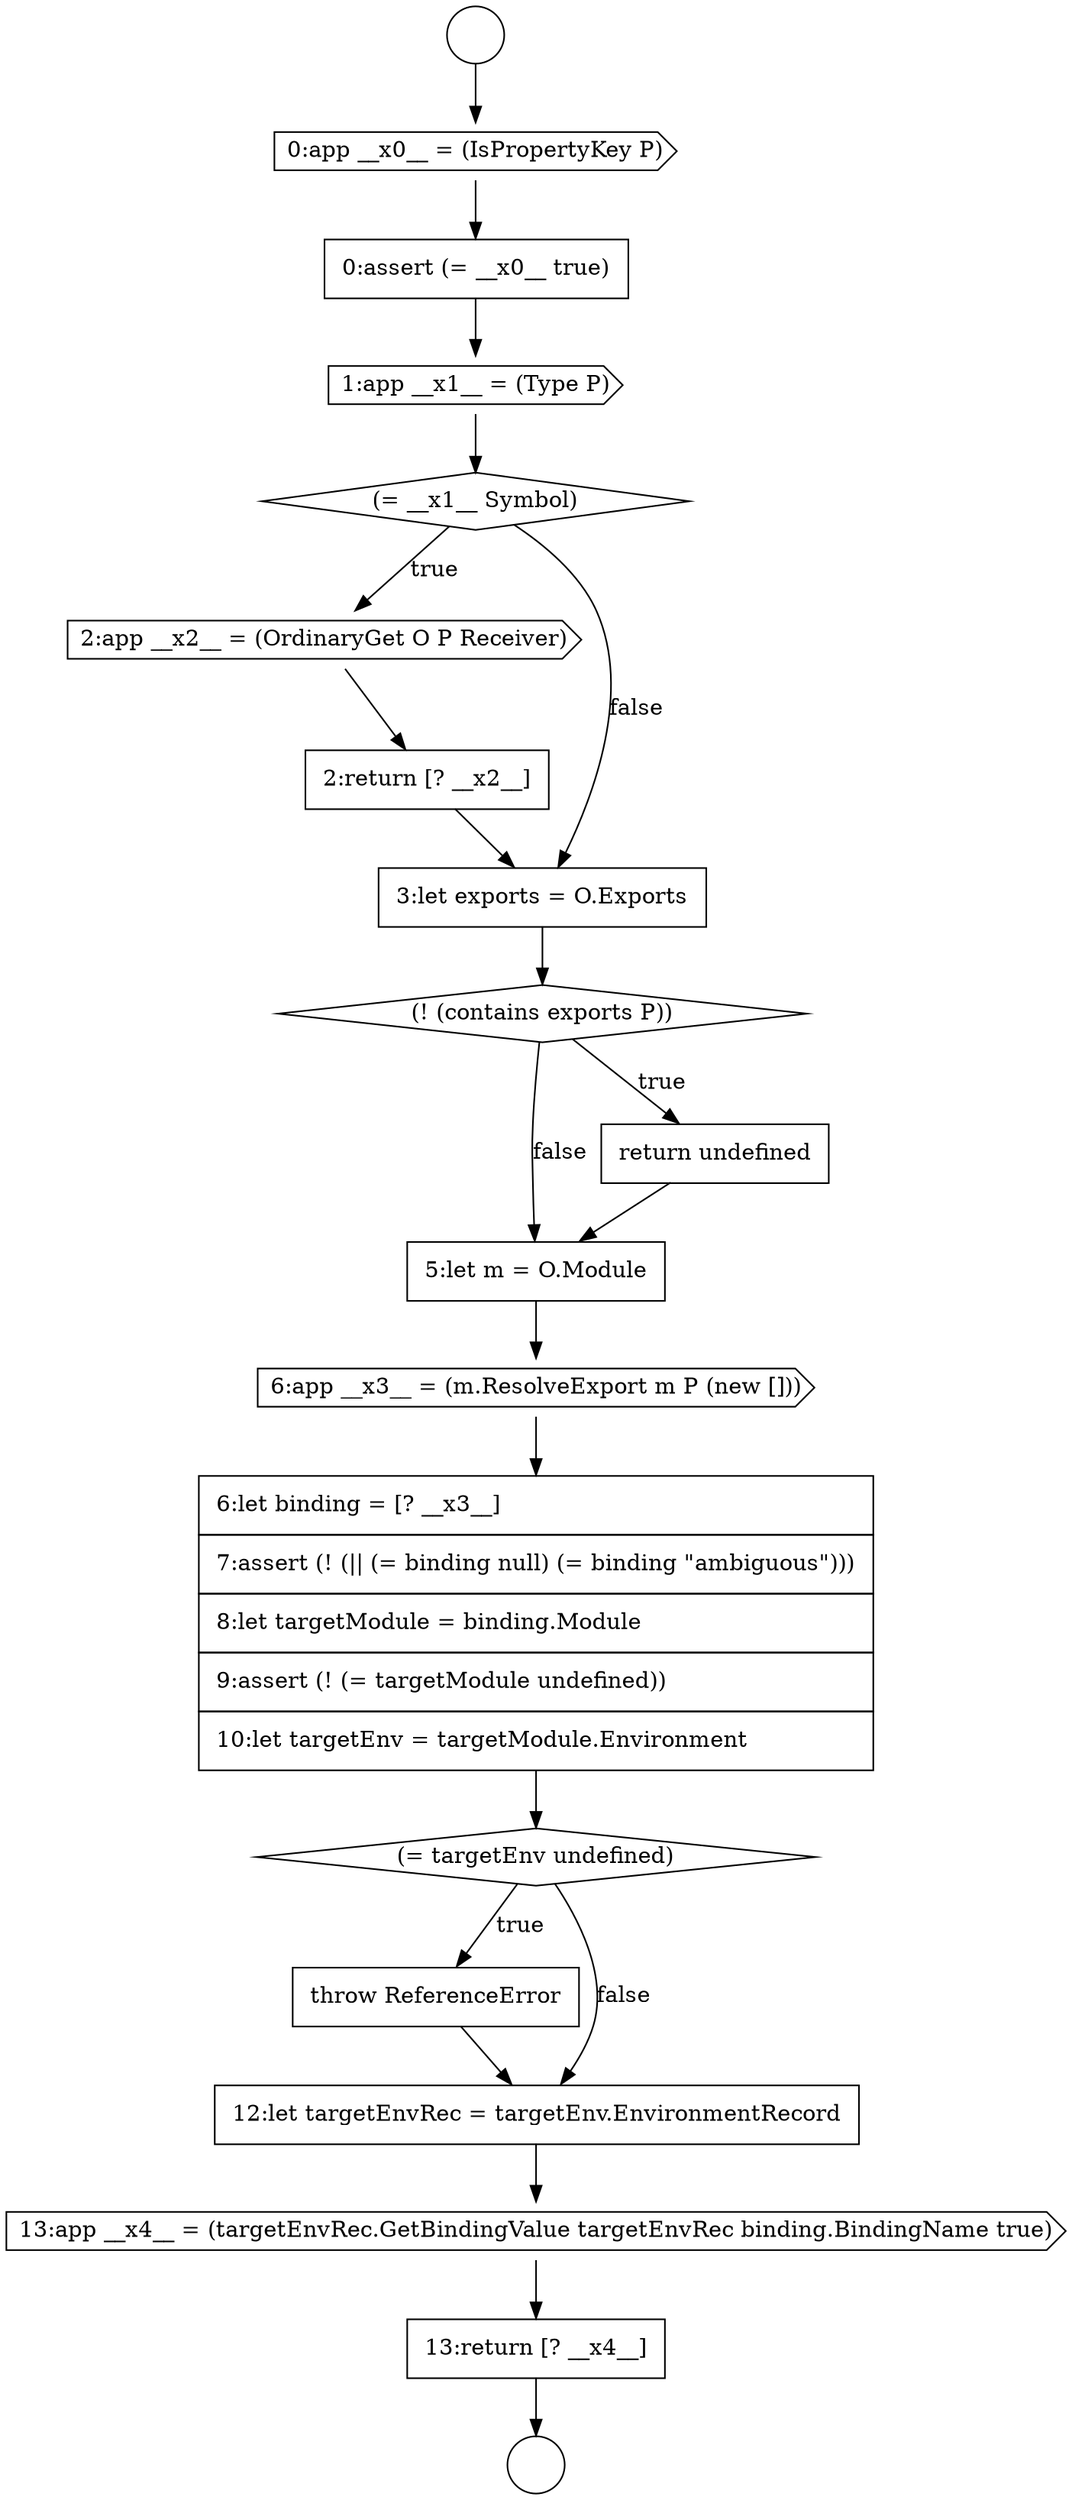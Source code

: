 digraph {
  node2630 [shape=none, margin=0, label=<<font color="black">
    <table border="0" cellborder="1" cellspacing="0" cellpadding="10">
      <tr><td align="left">throw ReferenceError</td></tr>
    </table>
  </font>> color="black" fillcolor="white" style=filled]
  node2622 [shape=none, margin=0, label=<<font color="black">
    <table border="0" cellborder="1" cellspacing="0" cellpadding="10">
      <tr><td align="left">2:return [? __x2__]</td></tr>
    </table>
  </font>> color="black" fillcolor="white" style=filled]
  node2627 [shape=cds, label=<<font color="black">6:app __x3__ = (m.ResolveExport m P (new []))</font>> color="black" fillcolor="white" style=filled]
  node2616 [shape=circle label=" " color="black" fillcolor="white" style=filled]
  node2618 [shape=none, margin=0, label=<<font color="black">
    <table border="0" cellborder="1" cellspacing="0" cellpadding="10">
      <tr><td align="left">0:assert (= __x0__ true)</td></tr>
    </table>
  </font>> color="black" fillcolor="white" style=filled]
  node2621 [shape=cds, label=<<font color="black">2:app __x2__ = (OrdinaryGet O P Receiver)</font>> color="black" fillcolor="white" style=filled]
  node2628 [shape=none, margin=0, label=<<font color="black">
    <table border="0" cellborder="1" cellspacing="0" cellpadding="10">
      <tr><td align="left">6:let binding = [? __x3__]</td></tr>
      <tr><td align="left">7:assert (! (|| (= binding null) (= binding &quot;ambiguous&quot;)))</td></tr>
      <tr><td align="left">8:let targetModule = binding.Module</td></tr>
      <tr><td align="left">9:assert (! (= targetModule undefined))</td></tr>
      <tr><td align="left">10:let targetEnv = targetModule.Environment</td></tr>
    </table>
  </font>> color="black" fillcolor="white" style=filled]
  node2631 [shape=none, margin=0, label=<<font color="black">
    <table border="0" cellborder="1" cellspacing="0" cellpadding="10">
      <tr><td align="left">12:let targetEnvRec = targetEnv.EnvironmentRecord</td></tr>
    </table>
  </font>> color="black" fillcolor="white" style=filled]
  node2617 [shape=cds, label=<<font color="black">0:app __x0__ = (IsPropertyKey P)</font>> color="black" fillcolor="white" style=filled]
  node2624 [shape=diamond, label=<<font color="black">(! (contains exports P))</font>> color="black" fillcolor="white" style=filled]
  node2629 [shape=diamond, label=<<font color="black">(= targetEnv undefined)</font>> color="black" fillcolor="white" style=filled]
  node2626 [shape=none, margin=0, label=<<font color="black">
    <table border="0" cellborder="1" cellspacing="0" cellpadding="10">
      <tr><td align="left">5:let m = O.Module</td></tr>
    </table>
  </font>> color="black" fillcolor="white" style=filled]
  node2623 [shape=none, margin=0, label=<<font color="black">
    <table border="0" cellborder="1" cellspacing="0" cellpadding="10">
      <tr><td align="left">3:let exports = O.Exports</td></tr>
    </table>
  </font>> color="black" fillcolor="white" style=filled]
  node2619 [shape=cds, label=<<font color="black">1:app __x1__ = (Type P)</font>> color="black" fillcolor="white" style=filled]
  node2615 [shape=circle label=" " color="black" fillcolor="white" style=filled]
  node2632 [shape=cds, label=<<font color="black">13:app __x4__ = (targetEnvRec.GetBindingValue targetEnvRec binding.BindingName true)</font>> color="black" fillcolor="white" style=filled]
  node2625 [shape=none, margin=0, label=<<font color="black">
    <table border="0" cellborder="1" cellspacing="0" cellpadding="10">
      <tr><td align="left">return undefined</td></tr>
    </table>
  </font>> color="black" fillcolor="white" style=filled]
  node2620 [shape=diamond, label=<<font color="black">(= __x1__ Symbol)</font>> color="black" fillcolor="white" style=filled]
  node2633 [shape=none, margin=0, label=<<font color="black">
    <table border="0" cellborder="1" cellspacing="0" cellpadding="10">
      <tr><td align="left">13:return [? __x4__]</td></tr>
    </table>
  </font>> color="black" fillcolor="white" style=filled]
  node2632 -> node2633 [ color="black"]
  node2628 -> node2629 [ color="black"]
  node2619 -> node2620 [ color="black"]
  node2623 -> node2624 [ color="black"]
  node2630 -> node2631 [ color="black"]
  node2631 -> node2632 [ color="black"]
  node2617 -> node2618 [ color="black"]
  node2627 -> node2628 [ color="black"]
  node2629 -> node2630 [label=<<font color="black">true</font>> color="black"]
  node2629 -> node2631 [label=<<font color="black">false</font>> color="black"]
  node2633 -> node2616 [ color="black"]
  node2625 -> node2626 [ color="black"]
  node2615 -> node2617 [ color="black"]
  node2624 -> node2625 [label=<<font color="black">true</font>> color="black"]
  node2624 -> node2626 [label=<<font color="black">false</font>> color="black"]
  node2622 -> node2623 [ color="black"]
  node2618 -> node2619 [ color="black"]
  node2626 -> node2627 [ color="black"]
  node2620 -> node2621 [label=<<font color="black">true</font>> color="black"]
  node2620 -> node2623 [label=<<font color="black">false</font>> color="black"]
  node2621 -> node2622 [ color="black"]
}
